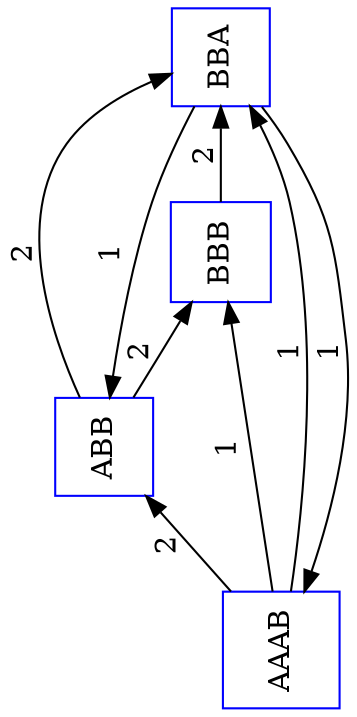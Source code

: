  digraph t12_gr3 {
 rankdir=LR;
 orientation=landscape;
 size = 10;

2   [shape="square",label="AAAB",color="blue",pos="0,2!"];
3   [shape="square",label="ABB",color="blue",pos="2,2!"];
4   [shape="square",label="BBA",color="blue",pos="2,0!"];
5   [shape="square",label="BBB",color="blue",pos="0,0!"];

2 -> 3 [label="2"];
2 -> 4 [label="1"];
2 -> 5 [label="1"];
3 -> 4 [label="2"];
3 -> 5 [label="2"];
4 -> 2 [label="1"];
4 -> 3 [label="1"];
5 -> 4 [label="2"];

 }



